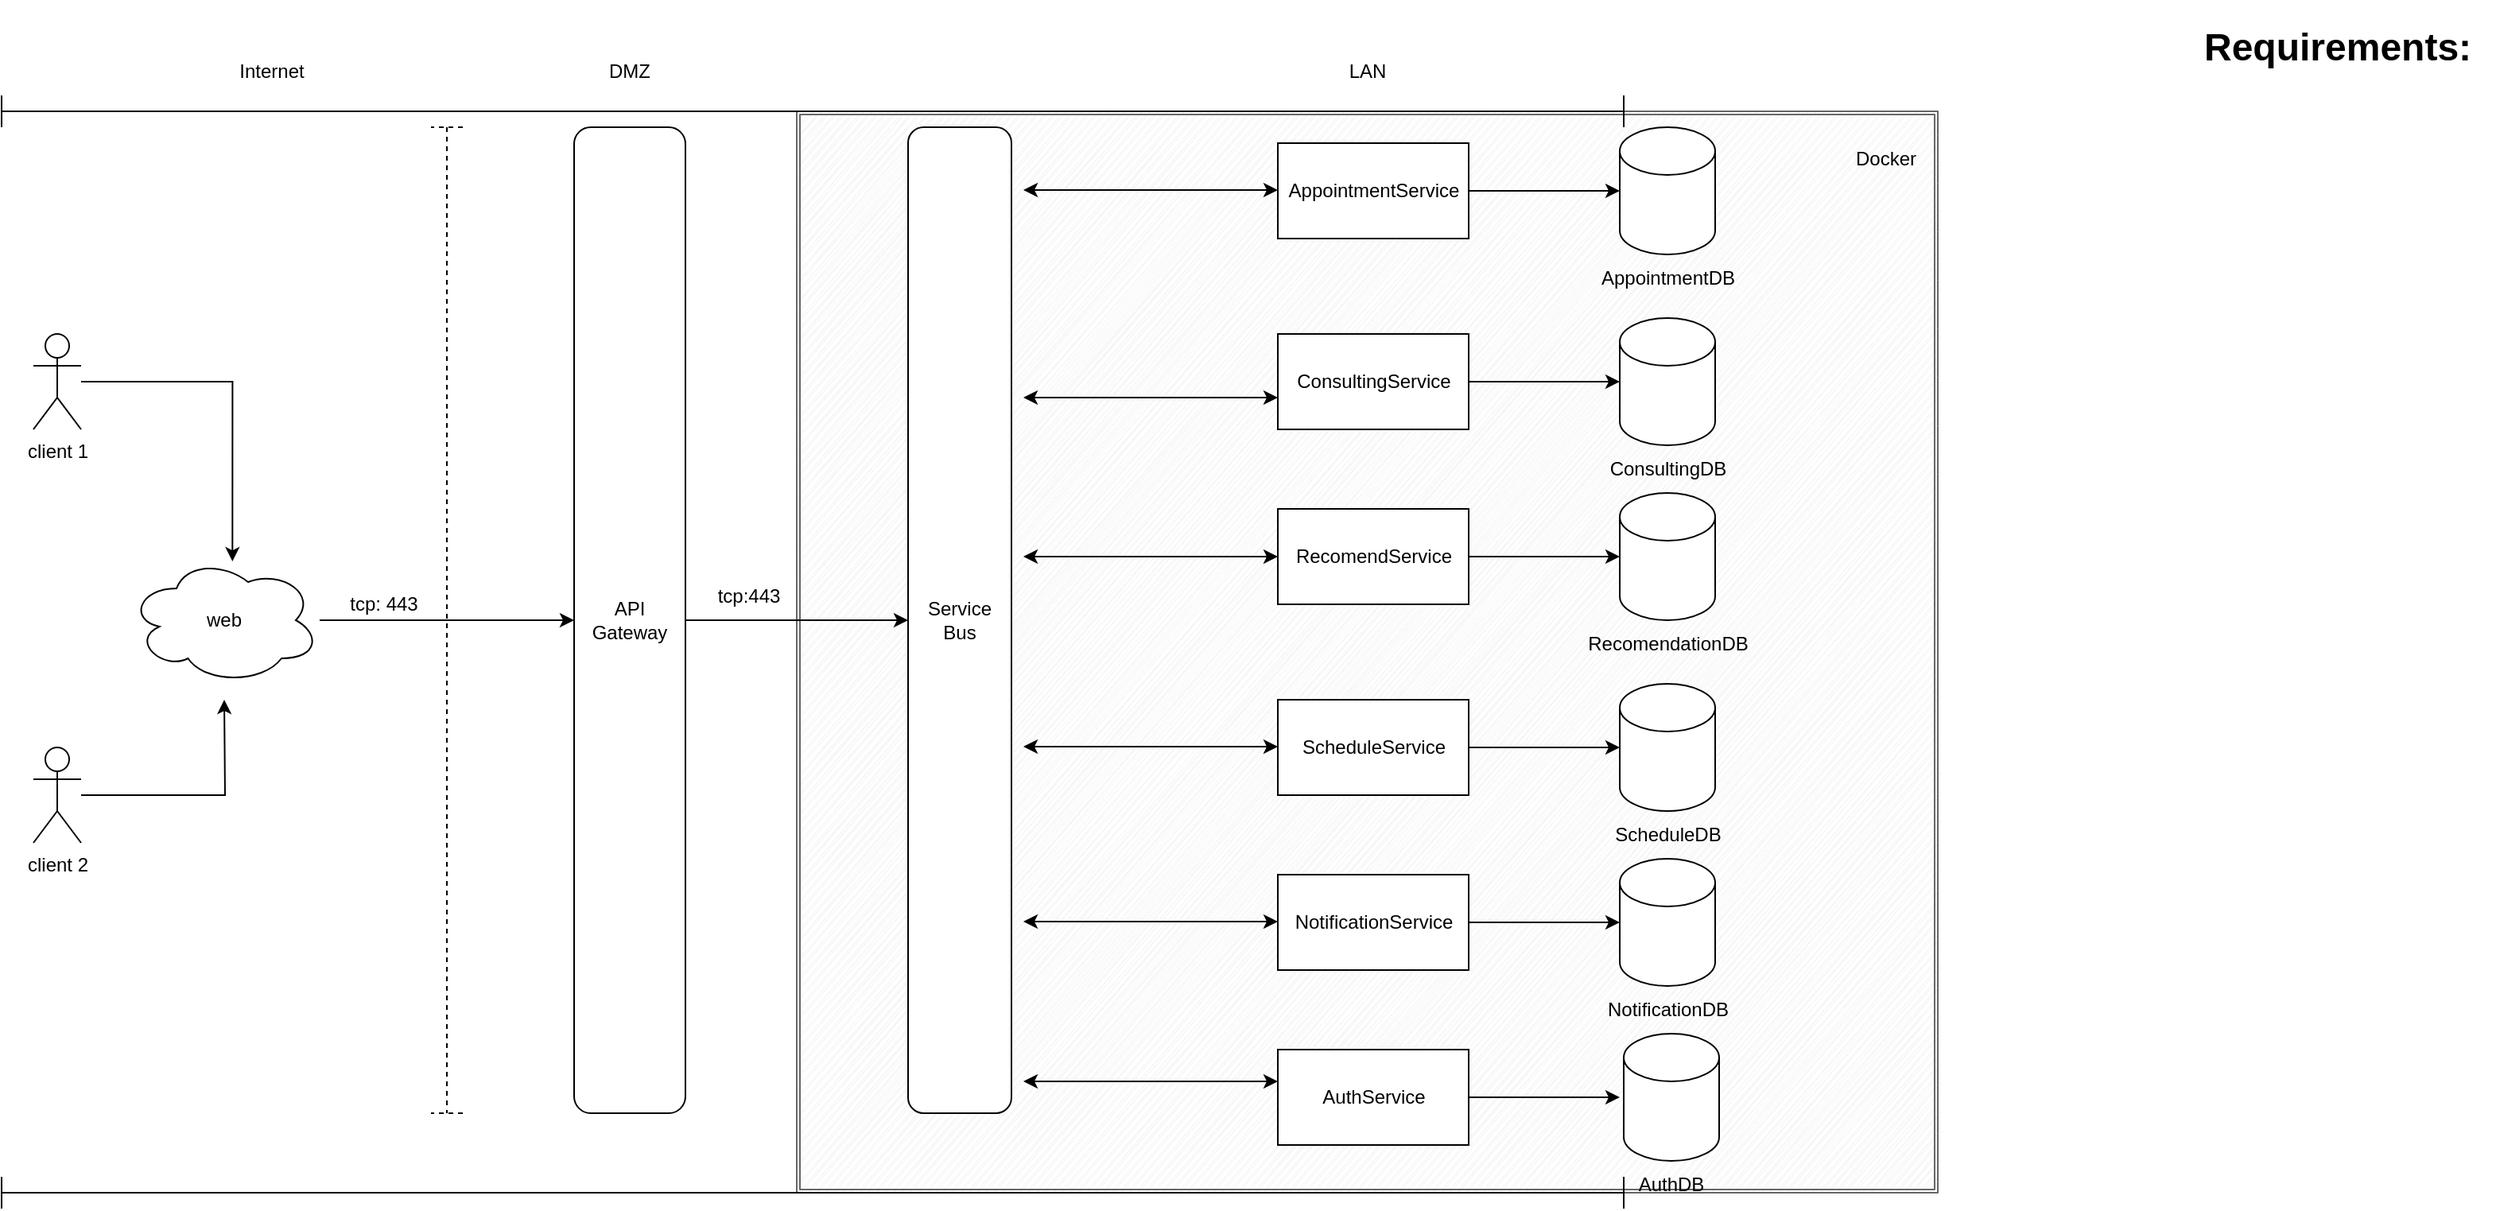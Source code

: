 <mxfile version="17.4.6" type="device"><diagram id="gxBZt3F0Gyv7yhPMzLEw" name="Page-1"><mxGraphModel dx="3104" dy="827" grid="1" gridSize="10" guides="1" tooltips="1" connect="1" arrows="1" fold="1" page="1" pageScale="1" pageWidth="850" pageHeight="1100" math="0" shadow="0"><root><mxCell id="0"/><mxCell id="1" parent="0"/><mxCell id="ulfUncWCIr0dBapQ-Ef9-68" value="" style="shape=ext;double=1;rounded=0;whiteSpace=wrap;html=1;fillColor=#f5f5f5;fontColor=#333333;strokeColor=#666666;glass=0;shadow=0;sketch=1;" parent="1" vertex="1"><mxGeometry x="390" y="120" width="717.5" height="680" as="geometry"/></mxCell><mxCell id="ulfUncWCIr0dBapQ-Ef9-1" value="" style="shape=crossbar;whiteSpace=wrap;html=1;rounded=1;direction=south;dashed=1;" parent="1" vertex="1"><mxGeometry x="160" y="130" width="20" height="620" as="geometry"/></mxCell><mxCell id="ulfUncWCIr0dBapQ-Ef9-17" style="edgeStyle=orthogonalEdgeStyle;rounded=0;orthogonalLoop=1;jettySize=auto;html=1;entryX=0.543;entryY=0.038;entryDx=0;entryDy=0;entryPerimeter=0;" parent="1" source="ulfUncWCIr0dBapQ-Ef9-3" target="ulfUncWCIr0dBapQ-Ef9-12" edge="1"><mxGeometry relative="1" as="geometry"/></mxCell><mxCell id="ulfUncWCIr0dBapQ-Ef9-3" value="client 1" style="shape=umlActor;verticalLabelPosition=bottom;verticalAlign=top;html=1;outlineConnect=0;" parent="1" vertex="1"><mxGeometry x="-90" y="260" width="30" height="60" as="geometry"/></mxCell><mxCell id="ulfUncWCIr0dBapQ-Ef9-14" style="edgeStyle=orthogonalEdgeStyle;rounded=0;orthogonalLoop=1;jettySize=auto;html=1;" parent="1" source="ulfUncWCIr0dBapQ-Ef9-4" edge="1"><mxGeometry relative="1" as="geometry"><mxPoint x="30" y="490" as="targetPoint"/></mxGeometry></mxCell><mxCell id="ulfUncWCIr0dBapQ-Ef9-4" value="client 2" style="shape=umlActor;verticalLabelPosition=bottom;verticalAlign=top;html=1;outlineConnect=0;" parent="1" vertex="1"><mxGeometry x="-90" y="520" width="30" height="60" as="geometry"/></mxCell><mxCell id="ulfUncWCIr0dBapQ-Ef9-49" value="" style="edgeStyle=orthogonalEdgeStyle;rounded=0;orthogonalLoop=1;jettySize=auto;html=1;entryX=0;entryY=0.5;entryDx=0;entryDy=0;" parent="1" source="ulfUncWCIr0dBapQ-Ef9-6" target="ulfUncWCIr0dBapQ-Ef9-7" edge="1"><mxGeometry relative="1" as="geometry"/></mxCell><mxCell id="ulfUncWCIr0dBapQ-Ef9-6" value="API Gateway" style="rounded=1;whiteSpace=wrap;html=1;" parent="1" vertex="1"><mxGeometry x="250" y="130" width="70" height="620" as="geometry"/></mxCell><mxCell id="ulfUncWCIr0dBapQ-Ef9-7" value="Service Bus" style="rounded=1;whiteSpace=wrap;html=1;" parent="1" vertex="1"><mxGeometry x="460" y="130" width="65" height="620" as="geometry"/></mxCell><mxCell id="ulfUncWCIr0dBapQ-Ef9-8" value="Internet" style="text;html=1;strokeColor=none;fillColor=none;align=center;verticalAlign=middle;whiteSpace=wrap;rounded=0;" parent="1" vertex="1"><mxGeometry x="30" y="80" width="60" height="30" as="geometry"/></mxCell><mxCell id="ulfUncWCIr0dBapQ-Ef9-10" value="DMZ" style="text;html=1;strokeColor=none;fillColor=none;align=center;verticalAlign=middle;whiteSpace=wrap;rounded=0;" parent="1" vertex="1"><mxGeometry x="255" y="80" width="60" height="30" as="geometry"/></mxCell><mxCell id="ulfUncWCIr0dBapQ-Ef9-11" value="LAN" style="text;html=1;strokeColor=none;fillColor=none;align=center;verticalAlign=middle;whiteSpace=wrap;rounded=0;" parent="1" vertex="1"><mxGeometry x="718.75" y="80" width="60" height="30" as="geometry"/></mxCell><mxCell id="ulfUncWCIr0dBapQ-Ef9-18" value="" style="edgeStyle=orthogonalEdgeStyle;rounded=0;orthogonalLoop=1;jettySize=auto;html=1;" parent="1" source="ulfUncWCIr0dBapQ-Ef9-12" target="ulfUncWCIr0dBapQ-Ef9-6" edge="1"><mxGeometry relative="1" as="geometry"/></mxCell><mxCell id="ulfUncWCIr0dBapQ-Ef9-12" value="web" style="ellipse;shape=cloud;whiteSpace=wrap;html=1;" parent="1" vertex="1"><mxGeometry x="-30" y="400" width="120" height="80" as="geometry"/></mxCell><mxCell id="ulfUncWCIr0dBapQ-Ef9-19" value="tcp: 443" style="text;html=1;align=center;verticalAlign=middle;resizable=0;points=[];autosize=1;strokeColor=none;fillColor=none;" parent="1" vertex="1"><mxGeometry x="100" y="420" width="60" height="20" as="geometry"/></mxCell><mxCell id="ulfUncWCIr0dBapQ-Ef9-35" value="" style="edgeStyle=orthogonalEdgeStyle;rounded=0;orthogonalLoop=1;jettySize=auto;html=1;" parent="1" source="ulfUncWCIr0dBapQ-Ef9-21" edge="1"><mxGeometry relative="1" as="geometry"><mxPoint x="907.5" y="170" as="targetPoint"/></mxGeometry></mxCell><mxCell id="ulfUncWCIr0dBapQ-Ef9-21" value="AppointmentService" style="rounded=0;whiteSpace=wrap;html=1;" parent="1" vertex="1"><mxGeometry x="692.5" y="140" width="120" height="60" as="geometry"/></mxCell><mxCell id="ulfUncWCIr0dBapQ-Ef9-36" value="" style="edgeStyle=orthogonalEdgeStyle;rounded=0;orthogonalLoop=1;jettySize=auto;html=1;" parent="1" source="ulfUncWCIr0dBapQ-Ef9-22" target="ulfUncWCIr0dBapQ-Ef9-28" edge="1"><mxGeometry relative="1" as="geometry"/></mxCell><mxCell id="ulfUncWCIr0dBapQ-Ef9-22" value="ConsultingService" style="rounded=0;whiteSpace=wrap;html=1;" parent="1" vertex="1"><mxGeometry x="692.5" y="260" width="120" height="60" as="geometry"/></mxCell><mxCell id="ulfUncWCIr0dBapQ-Ef9-37" value="" style="edgeStyle=orthogonalEdgeStyle;rounded=0;orthogonalLoop=1;jettySize=auto;html=1;" parent="1" source="ulfUncWCIr0dBapQ-Ef9-23" target="ulfUncWCIr0dBapQ-Ef9-29" edge="1"><mxGeometry relative="1" as="geometry"/></mxCell><mxCell id="ulfUncWCIr0dBapQ-Ef9-23" value="RecomendService" style="rounded=0;whiteSpace=wrap;html=1;" parent="1" vertex="1"><mxGeometry x="692.5" y="370" width="120" height="60" as="geometry"/></mxCell><mxCell id="ulfUncWCIr0dBapQ-Ef9-38" value="" style="edgeStyle=orthogonalEdgeStyle;rounded=0;orthogonalLoop=1;jettySize=auto;html=1;" parent="1" source="ulfUncWCIr0dBapQ-Ef9-24" target="ulfUncWCIr0dBapQ-Ef9-30" edge="1"><mxGeometry relative="1" as="geometry"/></mxCell><mxCell id="ulfUncWCIr0dBapQ-Ef9-24" value="ScheduleService" style="rounded=0;whiteSpace=wrap;html=1;" parent="1" vertex="1"><mxGeometry x="692.5" y="490" width="120" height="60" as="geometry"/></mxCell><mxCell id="ulfUncWCIr0dBapQ-Ef9-39" value="" style="edgeStyle=orthogonalEdgeStyle;rounded=0;orthogonalLoop=1;jettySize=auto;html=1;" parent="1" source="ulfUncWCIr0dBapQ-Ef9-25" target="ulfUncWCIr0dBapQ-Ef9-31" edge="1"><mxGeometry relative="1" as="geometry"/></mxCell><mxCell id="ulfUncWCIr0dBapQ-Ef9-25" value="NotificationService" style="rounded=0;whiteSpace=wrap;html=1;" parent="1" vertex="1"><mxGeometry x="692.5" y="600" width="120" height="60" as="geometry"/></mxCell><mxCell id="ulfUncWCIr0dBapQ-Ef9-40" value="" style="edgeStyle=orthogonalEdgeStyle;rounded=0;orthogonalLoop=1;jettySize=auto;html=1;" parent="1" source="ulfUncWCIr0dBapQ-Ef9-26" edge="1"><mxGeometry relative="1" as="geometry"><mxPoint x="907.5" y="740" as="targetPoint"/></mxGeometry></mxCell><mxCell id="ulfUncWCIr0dBapQ-Ef9-26" value="AuthService" style="rounded=0;whiteSpace=wrap;html=1;" parent="1" vertex="1"><mxGeometry x="692.5" y="710" width="120" height="60" as="geometry"/></mxCell><mxCell id="ulfUncWCIr0dBapQ-Ef9-51" value="" style="shape=crossbar;whiteSpace=wrap;html=1;rounded=1;" parent="1" vertex="1"><mxGeometry x="-110" y="110" width="1020" height="20" as="geometry"/></mxCell><mxCell id="ulfUncWCIr0dBapQ-Ef9-52" value="" style="shape=crossbar;whiteSpace=wrap;html=1;rounded=1;" parent="1" vertex="1"><mxGeometry x="-110" y="790" width="1020" height="20" as="geometry"/></mxCell><mxCell id="ulfUncWCIr0dBapQ-Ef9-58" value="tcp:443" style="text;html=1;strokeColor=none;fillColor=none;align=center;verticalAlign=middle;whiteSpace=wrap;rounded=0;" parent="1" vertex="1"><mxGeometry x="330" y="410" width="60" height="30" as="geometry"/></mxCell><mxCell id="ulfUncWCIr0dBapQ-Ef9-61" value="" style="endArrow=classic;startArrow=classic;html=1;rounded=0;" parent="1" edge="1"><mxGeometry width="50" height="50" relative="1" as="geometry"><mxPoint x="532.5" y="300" as="sourcePoint"/><mxPoint x="692.5" y="300" as="targetPoint"/></mxGeometry></mxCell><mxCell id="ulfUncWCIr0dBapQ-Ef9-62" value="" style="endArrow=classic;startArrow=classic;html=1;rounded=0;" parent="1" edge="1"><mxGeometry width="50" height="50" relative="1" as="geometry"><mxPoint x="532.5" y="400" as="sourcePoint"/><mxPoint x="692.5" y="400" as="targetPoint"/></mxGeometry></mxCell><mxCell id="ulfUncWCIr0dBapQ-Ef9-63" value="" style="endArrow=classic;startArrow=classic;html=1;rounded=0;" parent="1" edge="1"><mxGeometry width="50" height="50" relative="1" as="geometry"><mxPoint x="532.5" y="519.5" as="sourcePoint"/><mxPoint x="692.5" y="519.5" as="targetPoint"/></mxGeometry></mxCell><mxCell id="ulfUncWCIr0dBapQ-Ef9-64" value="" style="endArrow=classic;startArrow=classic;html=1;rounded=0;" parent="1" edge="1"><mxGeometry width="50" height="50" relative="1" as="geometry"><mxPoint x="532.5" y="629.5" as="sourcePoint"/><mxPoint x="692.5" y="629.5" as="targetPoint"/></mxGeometry></mxCell><mxCell id="ulfUncWCIr0dBapQ-Ef9-65" value="" style="endArrow=classic;startArrow=classic;html=1;rounded=0;" parent="1" edge="1"><mxGeometry width="50" height="50" relative="1" as="geometry"><mxPoint x="532.5" y="730" as="sourcePoint"/><mxPoint x="692.5" y="730" as="targetPoint"/></mxGeometry></mxCell><mxCell id="ulfUncWCIr0dBapQ-Ef9-66" value="" style="endArrow=classic;startArrow=classic;html=1;rounded=0;" parent="1" edge="1"><mxGeometry width="50" height="50" relative="1" as="geometry"><mxPoint x="532.5" y="169.5" as="sourcePoint"/><mxPoint x="692.5" y="169.5" as="targetPoint"/></mxGeometry></mxCell><mxCell id="ulfUncWCIr0dBapQ-Ef9-69" value="" style="group" parent="1" vertex="1" connectable="0"><mxGeometry x="910" y="700" width="60" height="110" as="geometry"/></mxCell><mxCell id="ulfUncWCIr0dBapQ-Ef9-32" value="" style="shape=cylinder3;whiteSpace=wrap;html=1;boundedLbl=1;backgroundOutline=1;size=15;" parent="ulfUncWCIr0dBapQ-Ef9-69" vertex="1"><mxGeometry width="60" height="80" as="geometry"/></mxCell><mxCell id="ulfUncWCIr0dBapQ-Ef9-57" value="AuthDB" style="text;html=1;strokeColor=none;fillColor=none;align=center;verticalAlign=middle;whiteSpace=wrap;rounded=0;" parent="ulfUncWCIr0dBapQ-Ef9-69" vertex="1"><mxGeometry y="80" width="60" height="30" as="geometry"/></mxCell><mxCell id="ulfUncWCIr0dBapQ-Ef9-70" value="" style="group" parent="1" vertex="1" connectable="0"><mxGeometry x="907.5" y="590" width="60" height="110" as="geometry"/></mxCell><mxCell id="ulfUncWCIr0dBapQ-Ef9-31" value="" style="shape=cylinder3;whiteSpace=wrap;html=1;boundedLbl=1;backgroundOutline=1;size=15;" parent="ulfUncWCIr0dBapQ-Ef9-70" vertex="1"><mxGeometry width="60" height="80" as="geometry"/></mxCell><mxCell id="ulfUncWCIr0dBapQ-Ef9-56" value="NotificationDB" style="text;html=1;strokeColor=none;fillColor=none;align=center;verticalAlign=middle;whiteSpace=wrap;rounded=0;" parent="ulfUncWCIr0dBapQ-Ef9-70" vertex="1"><mxGeometry y="80" width="60" height="30" as="geometry"/></mxCell><mxCell id="ulfUncWCIr0dBapQ-Ef9-71" value="" style="group" parent="1" vertex="1" connectable="0"><mxGeometry x="907.5" y="480" width="60" height="110" as="geometry"/></mxCell><mxCell id="ulfUncWCIr0dBapQ-Ef9-30" value="" style="shape=cylinder3;whiteSpace=wrap;html=1;boundedLbl=1;backgroundOutline=1;size=15;" parent="ulfUncWCIr0dBapQ-Ef9-71" vertex="1"><mxGeometry width="60" height="80" as="geometry"/></mxCell><mxCell id="ulfUncWCIr0dBapQ-Ef9-55" value="ScheduleDB" style="text;html=1;strokeColor=none;fillColor=none;align=center;verticalAlign=middle;whiteSpace=wrap;rounded=0;" parent="ulfUncWCIr0dBapQ-Ef9-71" vertex="1"><mxGeometry y="80" width="60" height="30" as="geometry"/></mxCell><mxCell id="ulfUncWCIr0dBapQ-Ef9-72" value="" style="group" parent="1" vertex="1" connectable="0"><mxGeometry x="907.5" y="360" width="60" height="110" as="geometry"/></mxCell><mxCell id="ulfUncWCIr0dBapQ-Ef9-29" value="" style="shape=cylinder3;whiteSpace=wrap;html=1;boundedLbl=1;backgroundOutline=1;size=15;" parent="ulfUncWCIr0dBapQ-Ef9-72" vertex="1"><mxGeometry width="60" height="80" as="geometry"/></mxCell><mxCell id="ulfUncWCIr0dBapQ-Ef9-54" value="RecomendationDB" style="text;html=1;strokeColor=none;fillColor=none;align=center;verticalAlign=middle;whiteSpace=wrap;rounded=0;" parent="ulfUncWCIr0dBapQ-Ef9-72" vertex="1"><mxGeometry y="80" width="60" height="30" as="geometry"/></mxCell><mxCell id="ulfUncWCIr0dBapQ-Ef9-73" value="" style="group" parent="1" vertex="1" connectable="0"><mxGeometry x="907.5" y="250" width="60" height="110" as="geometry"/></mxCell><mxCell id="ulfUncWCIr0dBapQ-Ef9-28" value="" style="shape=cylinder3;whiteSpace=wrap;html=1;boundedLbl=1;backgroundOutline=1;size=15;" parent="ulfUncWCIr0dBapQ-Ef9-73" vertex="1"><mxGeometry width="60" height="80" as="geometry"/></mxCell><mxCell id="ulfUncWCIr0dBapQ-Ef9-53" value="ConsultingDB" style="text;html=1;strokeColor=none;fillColor=none;align=center;verticalAlign=middle;whiteSpace=wrap;rounded=0;" parent="ulfUncWCIr0dBapQ-Ef9-73" vertex="1"><mxGeometry y="80" width="60" height="30" as="geometry"/></mxCell><mxCell id="ulfUncWCIr0dBapQ-Ef9-74" value="" style="group" parent="1" vertex="1" connectable="0"><mxGeometry x="907.5" y="130" width="60" height="110" as="geometry"/></mxCell><mxCell id="ulfUncWCIr0dBapQ-Ef9-27" value="" style="shape=cylinder3;whiteSpace=wrap;html=1;boundedLbl=1;backgroundOutline=1;size=15;" parent="ulfUncWCIr0dBapQ-Ef9-74" vertex="1"><mxGeometry width="60" height="80" as="geometry"/></mxCell><mxCell id="ulfUncWCIr0dBapQ-Ef9-41" value="AppointmentDB" style="text;html=1;strokeColor=none;fillColor=none;align=center;verticalAlign=middle;whiteSpace=wrap;rounded=0;" parent="ulfUncWCIr0dBapQ-Ef9-74" vertex="1"><mxGeometry y="80" width="60" height="30" as="geometry"/></mxCell><mxCell id="ulfUncWCIr0dBapQ-Ef9-75" value="Docker" style="text;html=1;strokeColor=none;fillColor=none;align=center;verticalAlign=middle;whiteSpace=wrap;rounded=0;shadow=0;glass=0;sketch=1;" parent="1" vertex="1"><mxGeometry x="1040" y="120" width="70" height="60" as="geometry"/></mxCell><mxCell id="tJNJT2UzoZvimA9Evpjj-1" value="&lt;h1&gt;Requirements:&lt;/h1&gt;&lt;p&gt;&lt;br&gt;&lt;/p&gt;" style="text;html=1;strokeColor=none;fillColor=none;spacing=5;spacingTop=-20;whiteSpace=wrap;overflow=hidden;rounded=0;" vertex="1" parent="1"><mxGeometry x="1270" y="60" width="190" height="120" as="geometry"/></mxCell></root></mxGraphModel></diagram></mxfile>